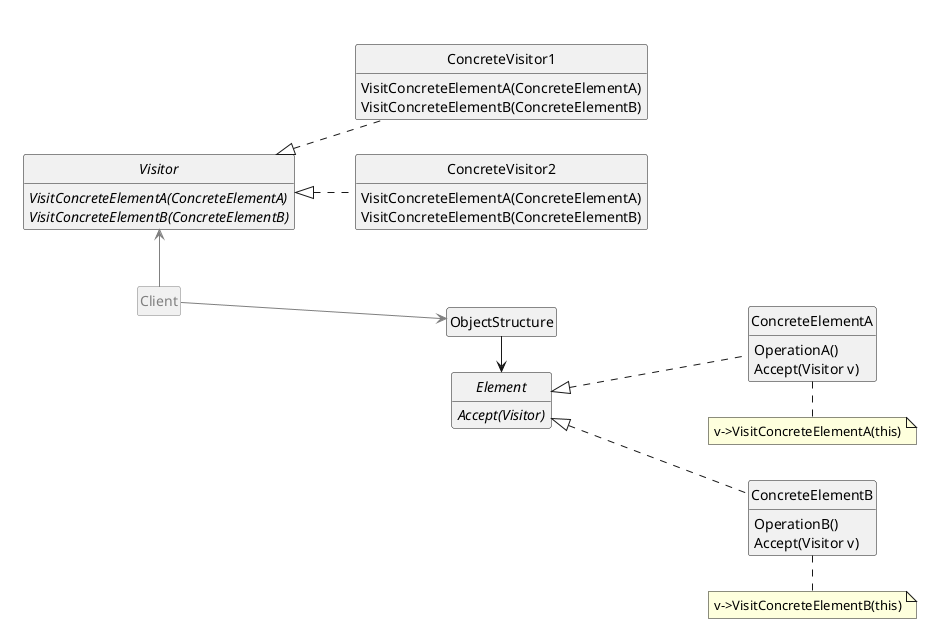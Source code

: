 ﻿@startuml
skinparam style strictuml
skinparam backgroundColor transparent
skinparam packageBackgroundColor transparent
skinparam defaultFontName Arial
skinparam noteFontName Courier New
skinparam packageStyle rect

hide empty members
left to right direction

hide stereotype
skinparam {
  ClassBorderColor<<Grey>> #grey
  ClassFontColor<<Grey>> #grey
}
class "Client" as Client<<Grey>> {
}

package v #transparent {
interface Visitor {
  {abstract} VisitConcreteElementA(ConcreteElementA)
  {abstract} VisitConcreteElementB(ConcreteElementB)
}

class ConcreteVisitor2 implements Visitor {
VisitConcreteElementA(ConcreteElementA)
VisitConcreteElementB(ConcreteElementB)
}

class ConcreteVisitor1 implements Visitor {
VisitConcreteElementA(ConcreteElementA)
VisitConcreteElementB(ConcreteElementB)
}

}

Client -[#grey]r-> Visitor

package o #transparent {
ObjectStructure -l-> Element

interface Element {
{abstract} Accept(Visitor)
}

class ConcreteElementA implements Element {
OperationA()
Accept(Visitor v)
}
class ConcreteElementB implements Element {
OperationB()
Accept(Visitor v)
}

note as na
v->VisitConcreteElementA(this)
end note

note as nb
v->VisitConcreteElementB(this)
end note
}
na .r. ConcreteElementA
nb .r. ConcreteElementB
Client -[#grey]down-> ObjectStructure

' layout tricks
'v -[hidden]- o
skinparam package {
 borderColor transparent
 fontColor transparent
}
@enduml